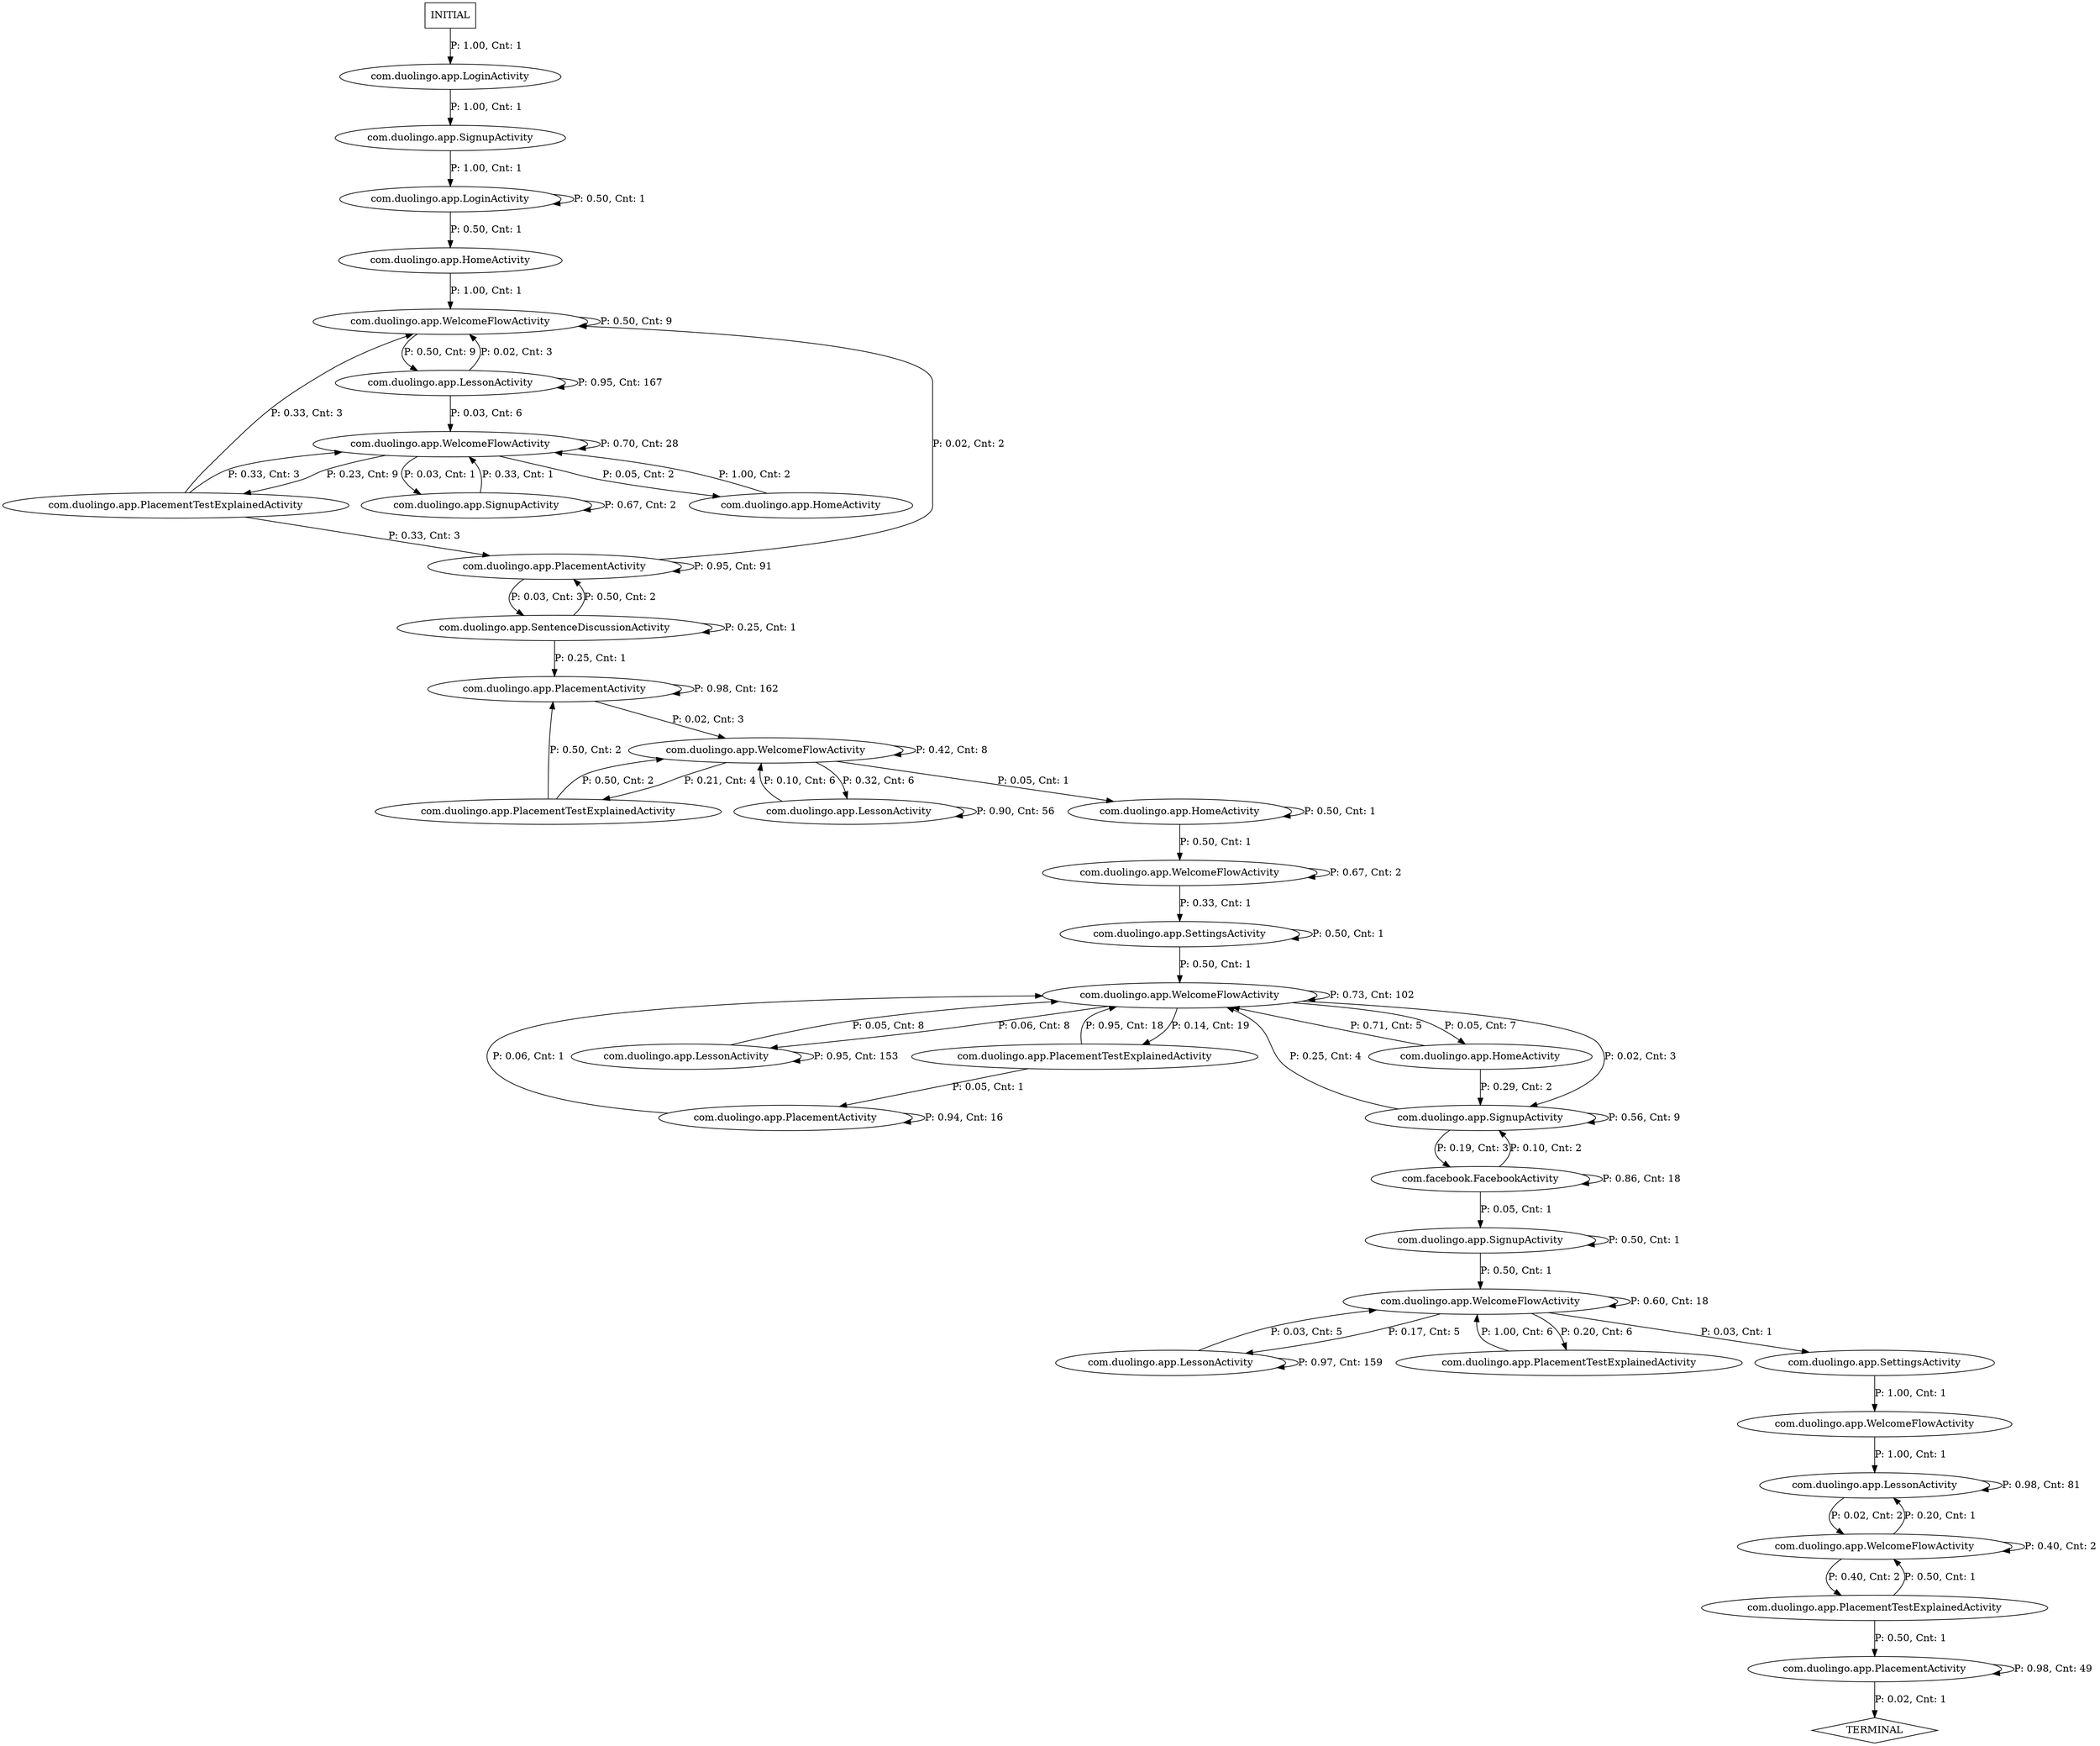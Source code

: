digraph G {
  0 [label="com.duolingo.app.HomeActivity"];
  1 [label="com.duolingo.app.HomeActivity"];
  2 [label="com.duolingo.app.HomeActivity"];
  3 [label="com.duolingo.app.HomeActivity"];
  4 [label="com.duolingo.app.LessonActivity"];
  5 [label="com.duolingo.app.LessonActivity"];
  6 [label="com.duolingo.app.LessonActivity"];
  7 [label="com.duolingo.app.LessonActivity"];
  8 [label="com.duolingo.app.LessonActivity"];
  9 [label="com.duolingo.app.LoginActivity"];
  10 [label="com.duolingo.app.LoginActivity"];
  11 [label="com.duolingo.app.PlacementActivity"];
  12 [label="com.duolingo.app.PlacementActivity"];
  13 [label="com.duolingo.app.PlacementActivity"];
  14 [label="com.duolingo.app.PlacementActivity"];
  15 [label="com.duolingo.app.PlacementTestExplainedActivity"];
  16 [label="com.duolingo.app.PlacementTestExplainedActivity"];
  17 [label="com.duolingo.app.PlacementTestExplainedActivity"];
  18 [label="com.duolingo.app.PlacementTestExplainedActivity"];
  19 [label="com.duolingo.app.PlacementTestExplainedActivity"];
  20 [label="com.duolingo.app.SentenceDiscussionActivity"];
  21 [label="com.duolingo.app.SettingsActivity"];
  22 [label="com.duolingo.app.SettingsActivity"];
  23 [label="com.duolingo.app.SignupActivity"];
  24 [label="com.duolingo.app.SignupActivity"];
  25 [label="com.duolingo.app.SignupActivity"];
  26 [label="com.duolingo.app.SignupActivity"];
  27 [label="com.duolingo.app.WelcomeFlowActivity"];
  28 [label="com.duolingo.app.WelcomeFlowActivity"];
  29 [label="com.duolingo.app.WelcomeFlowActivity"];
  30 [label="com.duolingo.app.WelcomeFlowActivity"];
  31 [label="com.duolingo.app.WelcomeFlowActivity"];
  32 [label="com.duolingo.app.WelcomeFlowActivity"];
  33 [label="com.duolingo.app.WelcomeFlowActivity"];
  34 [label="com.duolingo.app.WelcomeFlowActivity"];
  35 [label="com.facebook.FacebookActivity"];
  36 [label="TERMINAL",shape=diamond];
  37 [label="INITIAL",shape=box];
0->28 [label="P: 1.00, Cnt: 1"];
1->32 [label="P: 1.00, Cnt: 2"];
2->2 [label="P: 0.50, Cnt: 1"];
2->29 [label="P: 0.50, Cnt: 1"];
3->26 [label="P: 0.29, Cnt: 2"];
3->34 [label="P: 0.71, Cnt: 5"];
4->4 [label="P: 0.90, Cnt: 56"];
4->31 [label="P: 0.10, Cnt: 6"];
5->5 [label="P: 0.98, Cnt: 81"];
5->30 [label="P: 0.02, Cnt: 2"];
6->6 [label="P: 0.95, Cnt: 153"];
6->34 [label="P: 0.05, Cnt: 8"];
7->7 [label="P: 0.97, Cnt: 159"];
7->33 [label="P: 0.03, Cnt: 5"];
8->8 [label="P: 0.95, Cnt: 167"];
8->28 [label="P: 0.02, Cnt: 3"];
8->32 [label="P: 0.03, Cnt: 6"];
9->23 [label="P: 1.00, Cnt: 1"];
10->0 [label="P: 0.50, Cnt: 1"];
10->10 [label="P: 0.50, Cnt: 1"];
11->11 [label="P: 0.94, Cnt: 16"];
11->34 [label="P: 0.06, Cnt: 1"];
12->12 [label="P: 0.98, Cnt: 49"];
12->36 [label="P: 0.02, Cnt: 1"];
13->13 [label="P: 0.98, Cnt: 162"];
13->31 [label="P: 0.02, Cnt: 3"];
14->14 [label="P: 0.95, Cnt: 91"];
14->20 [label="P: 0.03, Cnt: 3"];
14->28 [label="P: 0.02, Cnt: 2"];
15->33 [label="P: 1.00, Cnt: 6"];
16->11 [label="P: 0.05, Cnt: 1"];
16->34 [label="P: 0.95, Cnt: 18"];
17->12 [label="P: 0.50, Cnt: 1"];
17->30 [label="P: 0.50, Cnt: 1"];
18->13 [label="P: 0.50, Cnt: 2"];
18->31 [label="P: 0.50, Cnt: 2"];
19->14 [label="P: 0.33, Cnt: 3"];
19->32 [label="P: 0.33, Cnt: 3"];
19->28 [label="P: 0.33, Cnt: 3"];
20->13 [label="P: 0.25, Cnt: 1"];
20->14 [label="P: 0.50, Cnt: 2"];
20->20 [label="P: 0.25, Cnt: 1"];
21->27 [label="P: 1.00, Cnt: 1"];
22->22 [label="P: 0.50, Cnt: 1"];
22->34 [label="P: 0.50, Cnt: 1"];
23->10 [label="P: 1.00, Cnt: 1"];
24->24 [label="P: 0.50, Cnt: 1"];
24->33 [label="P: 0.50, Cnt: 1"];
25->25 [label="P: 0.67, Cnt: 2"];
25->32 [label="P: 0.33, Cnt: 1"];
26->26 [label="P: 0.56, Cnt: 9"];
26->34 [label="P: 0.25, Cnt: 4"];
26->35 [label="P: 0.19, Cnt: 3"];
27->5 [label="P: 1.00, Cnt: 1"];
28->8 [label="P: 0.50, Cnt: 9"];
28->28 [label="P: 0.50, Cnt: 9"];
29->22 [label="P: 0.33, Cnt: 1"];
29->29 [label="P: 0.67, Cnt: 2"];
30->5 [label="P: 0.20, Cnt: 1"];
30->17 [label="P: 0.40, Cnt: 2"];
30->30 [label="P: 0.40, Cnt: 2"];
31->2 [label="P: 0.05, Cnt: 1"];
31->4 [label="P: 0.32, Cnt: 6"];
31->18 [label="P: 0.21, Cnt: 4"];
31->31 [label="P: 0.42, Cnt: 8"];
32->1 [label="P: 0.05, Cnt: 2"];
32->19 [label="P: 0.23, Cnt: 9"];
32->25 [label="P: 0.03, Cnt: 1"];
32->32 [label="P: 0.70, Cnt: 28"];
33->7 [label="P: 0.17, Cnt: 5"];
33->15 [label="P: 0.20, Cnt: 6"];
33->21 [label="P: 0.03, Cnt: 1"];
33->33 [label="P: 0.60, Cnt: 18"];
34->3 [label="P: 0.05, Cnt: 7"];
34->6 [label="P: 0.06, Cnt: 8"];
34->16 [label="P: 0.14, Cnt: 19"];
34->26 [label="P: 0.02, Cnt: 3"];
34->34 [label="P: 0.73, Cnt: 102"];
35->24 [label="P: 0.05, Cnt: 1"];
35->26 [label="P: 0.10, Cnt: 2"];
35->35 [label="P: 0.86, Cnt: 18"];
37->9 [label="P: 1.00, Cnt: 1"];
}
